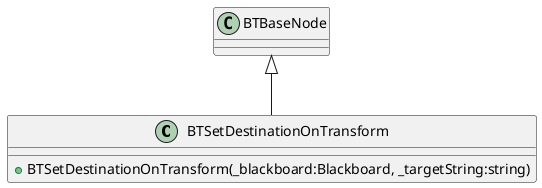 @startuml
class BTSetDestinationOnTransform {
    + BTSetDestinationOnTransform(_blackboard:Blackboard, _targetString:string)
}
BTBaseNode <|-- BTSetDestinationOnTransform
@enduml
